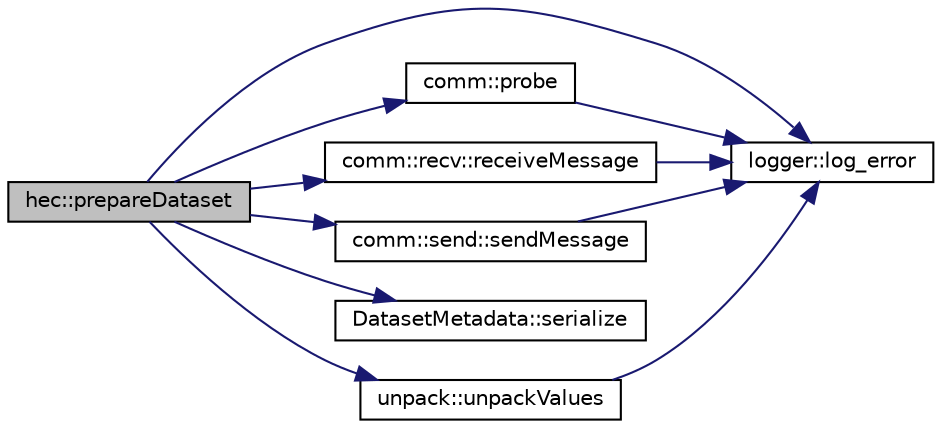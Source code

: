 digraph "hec::prepareDataset"
{
 // LATEX_PDF_SIZE
  bgcolor="transparent";
  edge [fontname="Helvetica",fontsize="10",labelfontname="Helvetica",labelfontsize="10"];
  node [fontname="Helvetica",fontsize="10",shape=record];
  rankdir="LR";
  Node1 [label="hec::prepareDataset",height=0.2,width=0.4,color="black", fillcolor="grey75", style="filled", fontcolor="black",tooltip="Prepares a dataset object for handling. Must always be called before partitionDataset() and/or loadDa..."];
  Node1 -> Node2 [color="midnightblue",fontsize="10",style="solid",fontname="Helvetica"];
  Node2 [label="logger::log_error",height=0.2,width=0.4,color="black",URL="$namespacelogger.html#a53f34feeb22a94db295af05b8b2aab5c",tooltip="Error logging function with template arguments. Separates input parameters with spaces...."];
  Node1 -> Node3 [color="midnightblue",fontsize="10",style="solid",fontname="Helvetica"];
  Node3 [label="comm::probe",height=0.2,width=0.4,color="black",URL="$namespacecomm.html#a340ba9b73d4ba5010723650c0799028b",tooltip="Probes for a message in a communicator (blocking)."];
  Node3 -> Node2 [color="midnightblue",fontsize="10",style="solid",fontname="Helvetica"];
  Node1 -> Node4 [color="midnightblue",fontsize="10",style="solid",fontname="Helvetica"];
  Node4 [label="comm::recv::receiveMessage",height=0.2,width=0.4,color="black",URL="$namespacecomm_1_1recv.html#a50b01348a9aa7b57f9ff0d1ab4ef2326",tooltip="Receives an already probed message. the msg MPI datatype parameter must already be set (constructor h..."];
  Node4 -> Node2 [color="midnightblue",fontsize="10",style="solid",fontname="Helvetica"];
  Node1 -> Node5 [color="midnightblue",fontsize="10",style="solid",fontname="Helvetica"];
  Node5 [label="comm::send::sendMessage",height=0.2,width=0.4,color="black",URL="$namespacecomm_1_1send.html#a4f12a0d1d10e10111a2cea02c29c7b1b",tooltip="Sends a message containing dataset metadata."];
  Node5 -> Node2 [color="midnightblue",fontsize="10",style="solid",fontname="Helvetica"];
  Node1 -> Node6 [color="midnightblue",fontsize="10",style="solid",fontname="Helvetica"];
  Node6 [label="DatasetMetadata::serialize",height=0.2,width=0.4,color="black",URL="$structDatasetMetadata.html#aebbbfc7593e867bb7d9ddda13b3bcc27",tooltip="Serializes the dataset object."];
  Node1 -> Node7 [color="midnightblue",fontsize="10",style="solid",fontname="Helvetica"];
  Node7 [label="unpack::unpackValues",height=0.2,width=0.4,color="black",URL="$namespaceunpack.html#a74ea1b9a40f323e33981e2a3075f0c0a",tooltip="Unpacks a message containg type T values to the given vector of the same type."];
  Node7 -> Node2 [color="midnightblue",fontsize="10",style="solid",fontname="Helvetica"];
}
